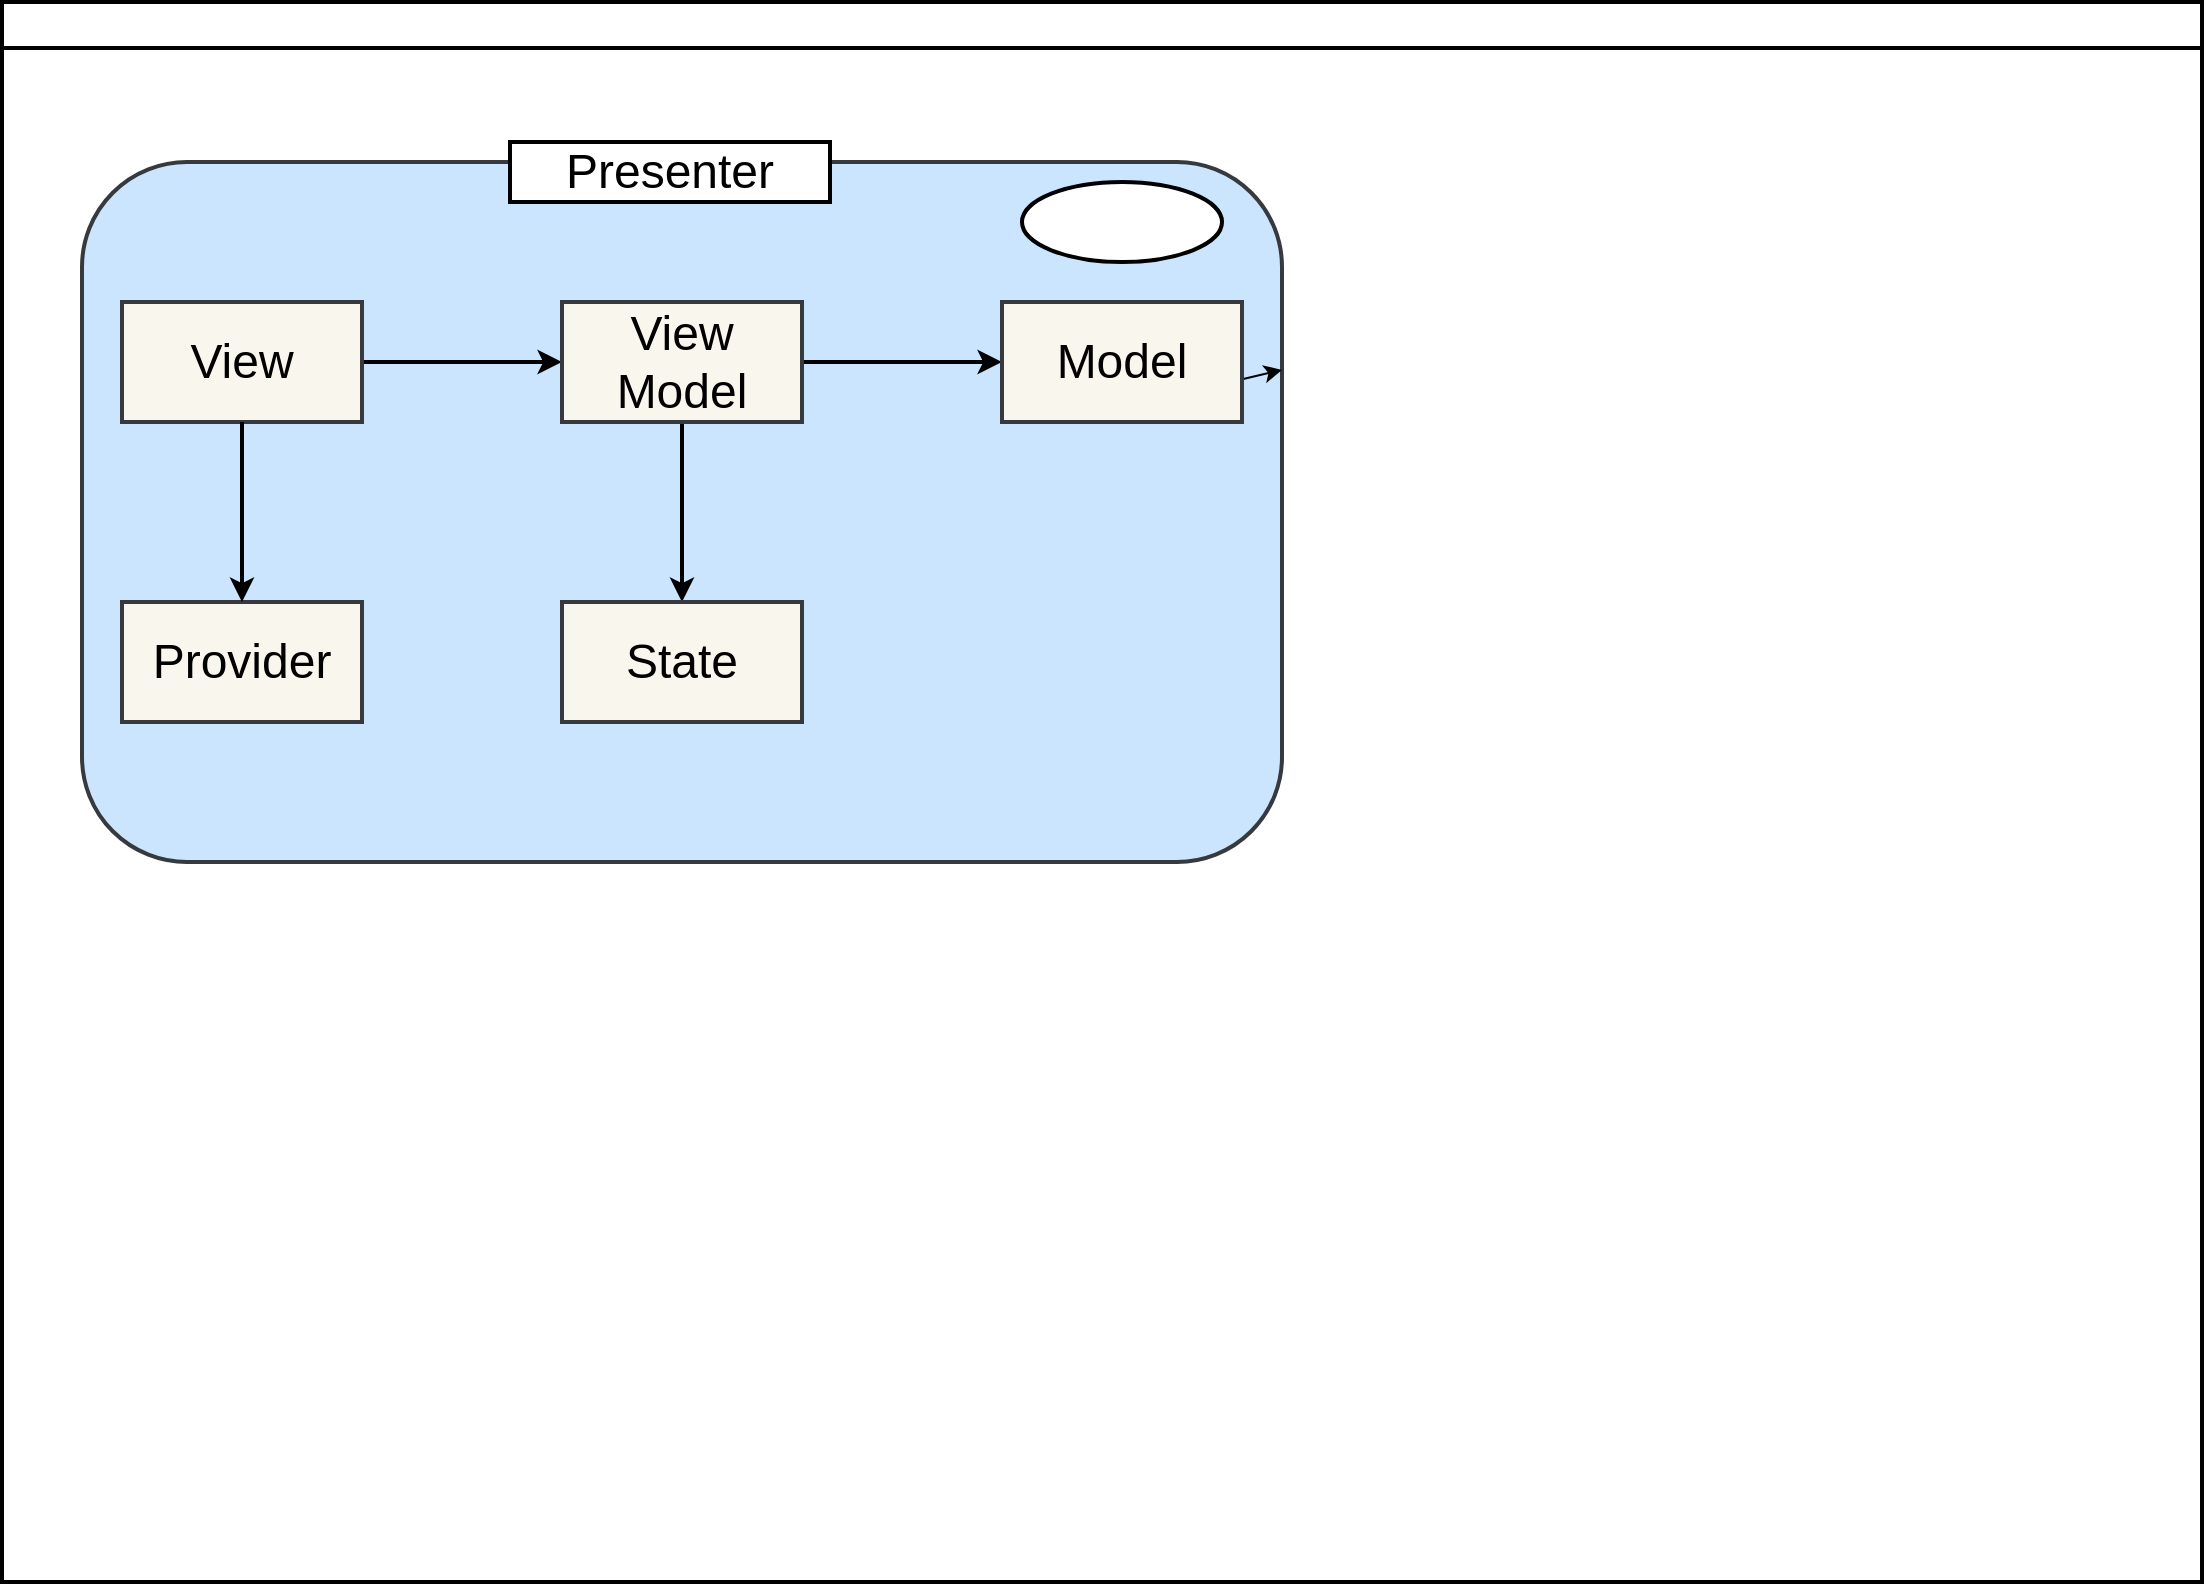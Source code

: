 <mxfile>
    <diagram id="37zST0o-0u5W7jo_JLkB" name="ページ1">
        <mxGraphModel dx="575" dy="514" grid="1" gridSize="10" guides="1" tooltips="1" connect="1" arrows="1" fold="1" page="1" pageScale="1" pageWidth="827" pageHeight="1169" background="#ffffff" math="0" shadow="0">
            <root>
                <mxCell id="0"/>
                <mxCell id="1" parent="0"/>
                <mxCell id="23" value="Clean Architecture" style="swimlane;strokeColor=#000000;strokeWidth=2;fontColor=#FFFFFF;" vertex="1" parent="1">
                    <mxGeometry x="80" y="160" width="1100" height="790" as="geometry"/>
                </mxCell>
                <mxCell id="26" value="" style="rounded=1;whiteSpace=wrap;html=1;strokeColor=#36393d;strokeWidth=2;fillColor=#cce5ff;" vertex="1" parent="23">
                    <mxGeometry x="40" y="80" width="600" height="350" as="geometry"/>
                </mxCell>
                <mxCell id="40" value="" style="edgeStyle=none;rounded=1;html=1;strokeColor=#000000;strokeWidth=2;fontSize=24;fontColor=#000000;" edge="1" parent="23" source="27" target="28">
                    <mxGeometry relative="1" as="geometry"/>
                </mxCell>
                <mxCell id="27" value="&lt;font style=&quot;font-size: 24px;&quot; color=&quot;#000000&quot;&gt;View&lt;/font&gt;" style="rounded=0;whiteSpace=wrap;html=1;strokeColor=#36393d;strokeWidth=2;fillColor=#f9f7ed;" vertex="1" parent="23">
                    <mxGeometry x="60" y="150" width="120" height="60" as="geometry"/>
                </mxCell>
                <mxCell id="41" value="" style="edgeStyle=none;rounded=1;html=1;strokeColor=#000000;strokeWidth=2;fontSize=24;fontColor=#000000;" edge="1" parent="23" source="28" target="32">
                    <mxGeometry relative="1" as="geometry"/>
                </mxCell>
                <mxCell id="42" value="" style="edgeStyle=none;rounded=1;html=1;strokeColor=#000000;strokeWidth=2;fontSize=24;fontColor=#000000;" edge="1" parent="23" source="28" target="29">
                    <mxGeometry relative="1" as="geometry"/>
                </mxCell>
                <mxCell id="28" value="&lt;font style=&quot;font-size: 24px;&quot; color=&quot;#000000&quot;&gt;View Model&lt;/font&gt;" style="rounded=0;whiteSpace=wrap;html=1;strokeColor=#36393d;strokeWidth=2;fillColor=#f9f7ed;" vertex="1" parent="23">
                    <mxGeometry x="280" y="150" width="120" height="60" as="geometry"/>
                </mxCell>
                <mxCell id="31" style="edgeStyle=none;html=1;exitX=0.25;exitY=1;exitDx=0;exitDy=0;fontSize=24;fontColor=#FFFFFF;" edge="1" parent="23" source="29" target="26">
                    <mxGeometry relative="1" as="geometry"/>
                </mxCell>
                <mxCell id="29" value="&lt;font style=&quot;font-size: 24px;&quot; color=&quot;#000000&quot;&gt;Model&lt;/font&gt;" style="rounded=0;whiteSpace=wrap;html=1;strokeColor=#36393d;strokeWidth=2;fillColor=#f9f7ed;" vertex="1" parent="23">
                    <mxGeometry x="500" y="150" width="120" height="60" as="geometry"/>
                </mxCell>
                <mxCell id="30" value="&lt;font color=&quot;#ffffff&quot;&gt;MVVM&lt;/font&gt;" style="ellipse;whiteSpace=wrap;html=1;align=center;newEdgeStyle={&quot;edgeStyle&quot;:&quot;entityRelationEdgeStyle&quot;,&quot;startArrow&quot;:&quot;none&quot;,&quot;endArrow&quot;:&quot;none&quot;,&quot;segment&quot;:10,&quot;curved&quot;:1,&quot;sourcePerimeterSpacing&quot;:0,&quot;targetPerimeterSpacing&quot;:0};treeFolding=1;treeMoving=1;strokeColor=default;strokeWidth=2;fontSize=24;fontColor=#000000;" vertex="1" parent="23">
                    <mxGeometry x="510" y="90" width="100" height="40" as="geometry"/>
                </mxCell>
                <mxCell id="32" value="&lt;font color=&quot;#000000&quot;&gt;&lt;span style=&quot;font-size: 24px;&quot;&gt;State&lt;/span&gt;&lt;/font&gt;" style="rounded=0;whiteSpace=wrap;html=1;strokeColor=#36393d;strokeWidth=2;fillColor=#f9f7ed;" vertex="1" parent="23">
                    <mxGeometry x="280" y="300" width="120" height="60" as="geometry"/>
                </mxCell>
                <mxCell id="33" value="&lt;font color=&quot;#000000&quot;&gt;Presenter&lt;/font&gt;" style="text;html=1;strokeColor=#000000;fillColor=#FFFFFF;align=center;verticalAlign=middle;whiteSpace=wrap;rounded=0;strokeWidth=2;fontSize=24;fontColor=#FFFFFF;" vertex="1" parent="23">
                    <mxGeometry x="254" y="70" width="160" height="30" as="geometry"/>
                </mxCell>
                <mxCell id="34" value="&lt;font color=&quot;#000000&quot;&gt;&lt;span style=&quot;font-size: 24px;&quot;&gt;Provider&lt;/span&gt;&lt;/font&gt;" style="rounded=0;whiteSpace=wrap;html=1;strokeColor=#36393d;strokeWidth=2;fillColor=#f9f7ed;" vertex="1" parent="23">
                    <mxGeometry x="60" y="300" width="120" height="60" as="geometry"/>
                </mxCell>
                <mxCell id="38" value="" style="endArrow=classic;html=1;fontSize=24;fontColor=#000000;strokeColor=#000000;strokeWidth=2;rounded=1;exitX=0.5;exitY=1;exitDx=0;exitDy=0;" edge="1" parent="23" source="27" target="34">
                    <mxGeometry width="50" height="50" relative="1" as="geometry">
                        <mxPoint x="370" y="300" as="sourcePoint"/>
                        <mxPoint x="420" y="250" as="targetPoint"/>
                    </mxGeometry>
                </mxCell>
            </root>
        </mxGraphModel>
    </diagram>
</mxfile>